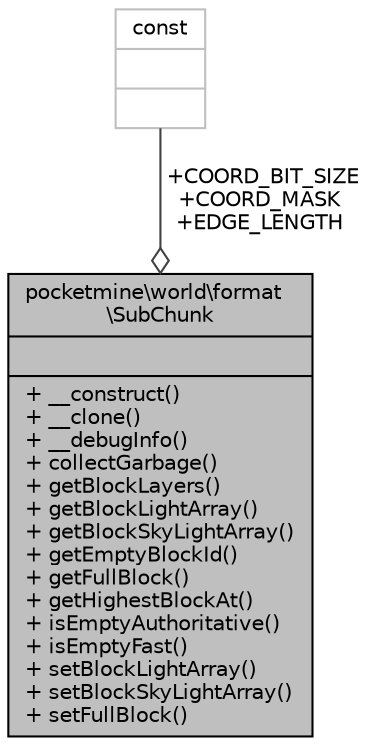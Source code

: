 digraph "pocketmine\world\format\SubChunk"
{
 // INTERACTIVE_SVG=YES
 // LATEX_PDF_SIZE
  edge [fontname="Helvetica",fontsize="10",labelfontname="Helvetica",labelfontsize="10"];
  node [fontname="Helvetica",fontsize="10",shape=record];
  Node1 [label="{pocketmine\\world\\format\l\\SubChunk\n||+ __construct()\l+ __clone()\l+ __debugInfo()\l+ collectGarbage()\l+ getBlockLayers()\l+ getBlockLightArray()\l+ getBlockSkyLightArray()\l+ getEmptyBlockId()\l+ getFullBlock()\l+ getHighestBlockAt()\l+ isEmptyAuthoritative()\l+ isEmptyFast()\l+ setBlockLightArray()\l+ setBlockSkyLightArray()\l+ setFullBlock()\l}",height=0.2,width=0.4,color="black", fillcolor="grey75", style="filled", fontcolor="black",tooltip=" "];
  Node2 -> Node1 [color="grey25",fontsize="10",style="solid",label=" +COORD_BIT_SIZE\n+COORD_MASK\n+EDGE_LENGTH" ,arrowhead="odiamond",fontname="Helvetica"];
  Node2 [label="{const\n||}",height=0.2,width=0.4,color="grey75", fillcolor="white", style="filled",tooltip=" "];
}
